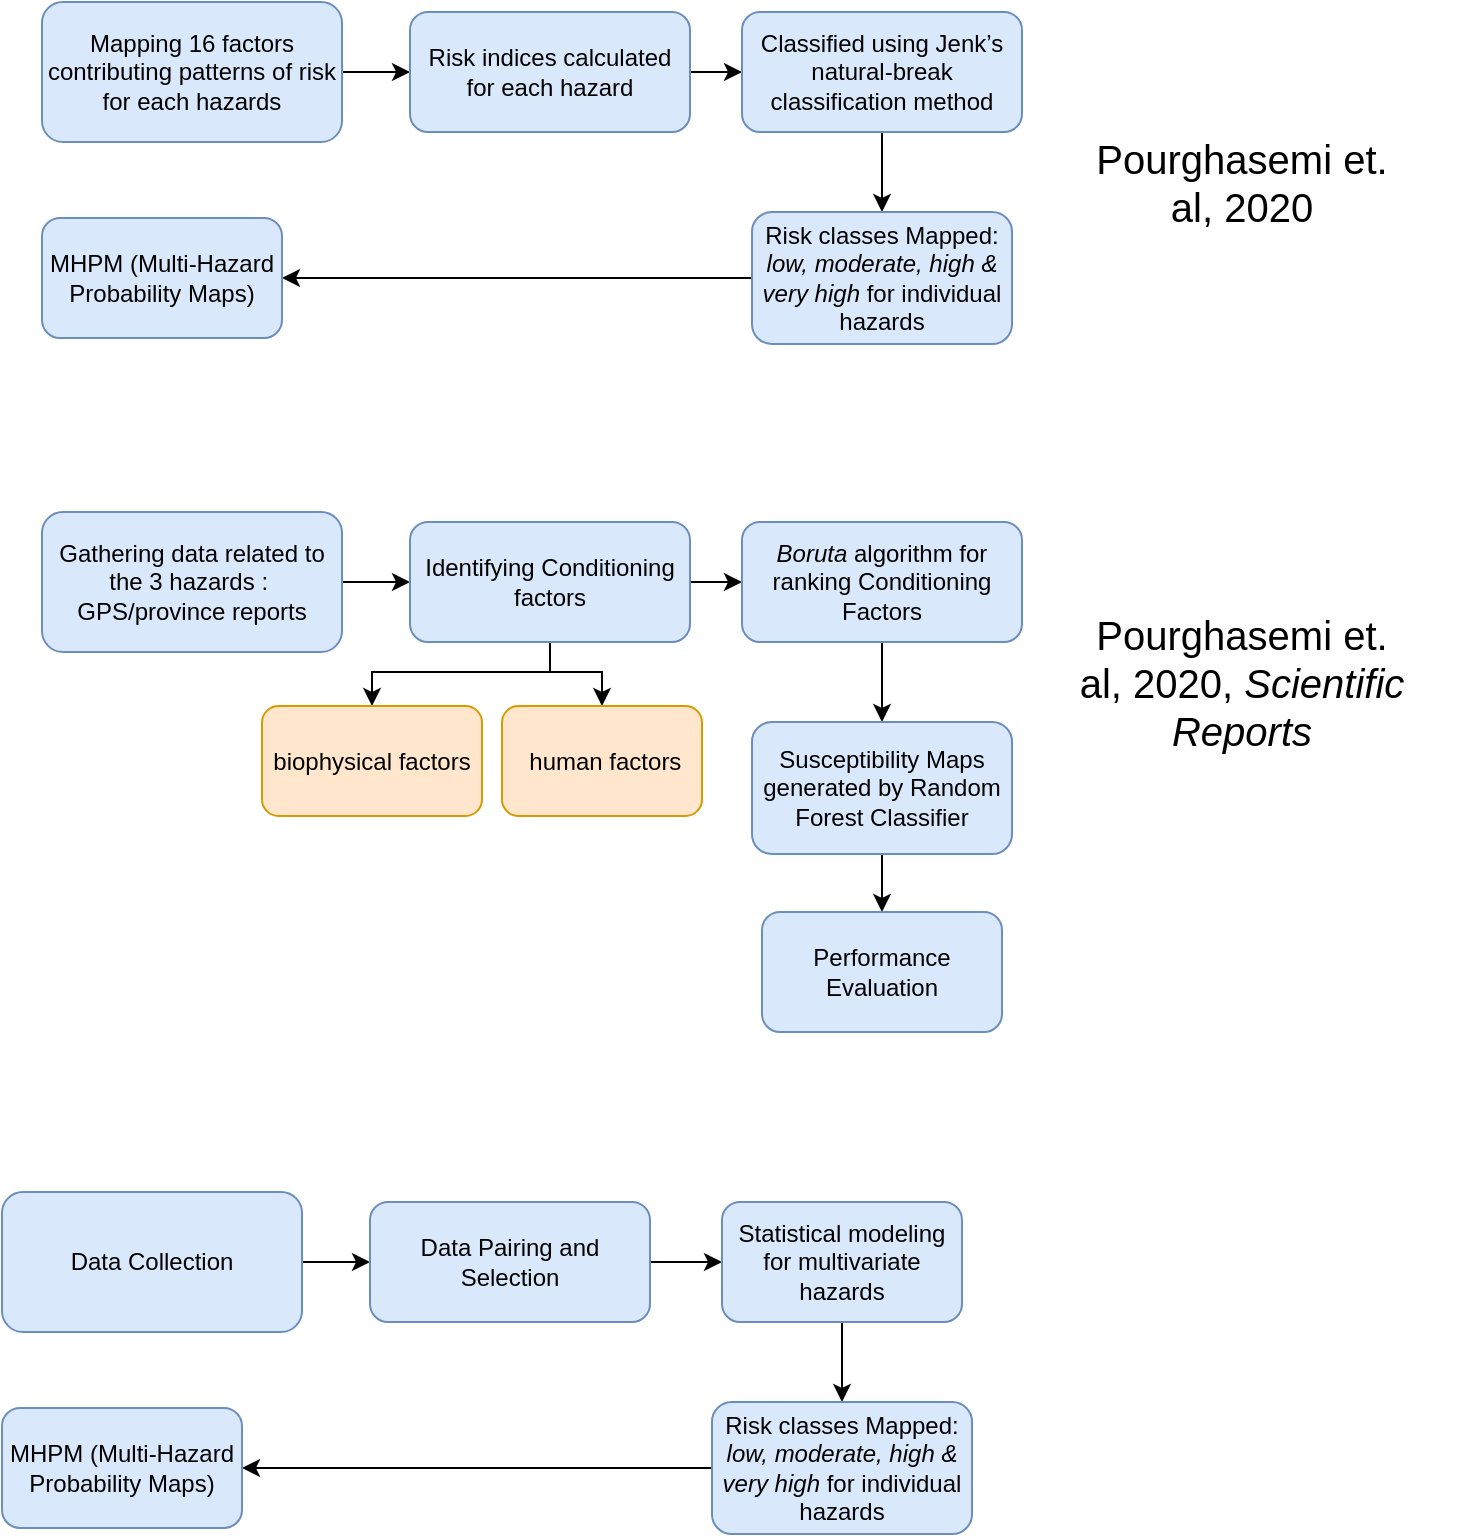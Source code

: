 <mxfile version="24.7.16">
  <diagram id="C5RBs43oDa-KdzZeNtuy" name="Page-1">
    <mxGraphModel dx="234" dy="471" grid="1" gridSize="10" guides="1" tooltips="1" connect="1" arrows="1" fold="1" page="1" pageScale="1" pageWidth="827" pageHeight="1169" math="0" shadow="0">
      <root>
        <mxCell id="WIyWlLk6GJQsqaUBKTNV-0" />
        <mxCell id="WIyWlLk6GJQsqaUBKTNV-1" parent="WIyWlLk6GJQsqaUBKTNV-0" />
        <mxCell id="TH8gpv6u57OxP0Jq2p1X-1" style="edgeStyle=orthogonalEdgeStyle;rounded=0;orthogonalLoop=1;jettySize=auto;html=1;entryX=0;entryY=0.5;entryDx=0;entryDy=0;" edge="1" parent="WIyWlLk6GJQsqaUBKTNV-1" source="WIyWlLk6GJQsqaUBKTNV-3" target="WIyWlLk6GJQsqaUBKTNV-11">
          <mxGeometry relative="1" as="geometry" />
        </mxCell>
        <mxCell id="WIyWlLk6GJQsqaUBKTNV-3" value="Mapping 16 factors contributing patterns of risk for each hazards" style="rounded=1;whiteSpace=wrap;html=1;fontSize=12;glass=0;strokeWidth=1;shadow=0;fillColor=#dae8fc;strokeColor=#6c8ebf;" parent="WIyWlLk6GJQsqaUBKTNV-1" vertex="1">
          <mxGeometry x="160" y="75" width="150" height="70" as="geometry" />
        </mxCell>
        <mxCell id="TH8gpv6u57OxP0Jq2p1X-3" value="" style="edgeStyle=orthogonalEdgeStyle;rounded=0;orthogonalLoop=1;jettySize=auto;html=1;" edge="1" parent="WIyWlLk6GJQsqaUBKTNV-1" source="WIyWlLk6GJQsqaUBKTNV-11" target="TH8gpv6u57OxP0Jq2p1X-2">
          <mxGeometry relative="1" as="geometry" />
        </mxCell>
        <mxCell id="WIyWlLk6GJQsqaUBKTNV-11" value="&lt;div&gt;Risk indices calculated for each hazard&lt;/div&gt;" style="rounded=1;whiteSpace=wrap;html=1;fontSize=12;glass=0;strokeWidth=1;shadow=0;fillColor=#dae8fc;strokeColor=#6c8ebf;" parent="WIyWlLk6GJQsqaUBKTNV-1" vertex="1">
          <mxGeometry x="344" y="80" width="140" height="60" as="geometry" />
        </mxCell>
        <mxCell id="TH8gpv6u57OxP0Jq2p1X-5" value="" style="edgeStyle=orthogonalEdgeStyle;rounded=0;orthogonalLoop=1;jettySize=auto;html=1;" edge="1" parent="WIyWlLk6GJQsqaUBKTNV-1" source="TH8gpv6u57OxP0Jq2p1X-2" target="TH8gpv6u57OxP0Jq2p1X-4">
          <mxGeometry relative="1" as="geometry" />
        </mxCell>
        <mxCell id="TH8gpv6u57OxP0Jq2p1X-2" value="&lt;div&gt;&lt;span style=&quot;background-color: initial;&quot;&gt;Classified using Jenk’s natural-break classification method&lt;/span&gt;&lt;/div&gt;" style="rounded=1;whiteSpace=wrap;html=1;fontSize=12;glass=0;strokeWidth=1;shadow=0;fillColor=#dae8fc;strokeColor=#6c8ebf;" vertex="1" parent="WIyWlLk6GJQsqaUBKTNV-1">
          <mxGeometry x="510" y="80" width="140" height="60" as="geometry" />
        </mxCell>
        <mxCell id="TH8gpv6u57OxP0Jq2p1X-25" value="" style="edgeStyle=orthogonalEdgeStyle;rounded=0;orthogonalLoop=1;jettySize=auto;html=1;" edge="1" parent="WIyWlLk6GJQsqaUBKTNV-1" source="TH8gpv6u57OxP0Jq2p1X-4" target="TH8gpv6u57OxP0Jq2p1X-24">
          <mxGeometry relative="1" as="geometry" />
        </mxCell>
        <mxCell id="TH8gpv6u57OxP0Jq2p1X-4" value="Risk classes Mapped:&lt;div&gt;&lt;i&gt;low,&amp;nbsp;&lt;/i&gt;&lt;span style=&quot;background-color: initial;&quot;&gt;&lt;i&gt;moderate, high &amp;amp; very high &lt;/i&gt;for individual hazards&lt;/span&gt;&lt;/div&gt;" style="whiteSpace=wrap;html=1;rounded=1;glass=0;strokeWidth=1;shadow=0;fillColor=#dae8fc;strokeColor=#6c8ebf;" vertex="1" parent="WIyWlLk6GJQsqaUBKTNV-1">
          <mxGeometry x="515" y="180" width="130" height="66" as="geometry" />
        </mxCell>
        <mxCell id="TH8gpv6u57OxP0Jq2p1X-6" value="&lt;font style=&quot;font-size: 20px;&quot;&gt;Pourghasemi et.&lt;br&gt;al, 2020&lt;/font&gt;" style="text;html=1;align=center;verticalAlign=middle;whiteSpace=wrap;rounded=0;" vertex="1" parent="WIyWlLk6GJQsqaUBKTNV-1">
          <mxGeometry x="670" y="120" width="180" height="90" as="geometry" />
        </mxCell>
        <mxCell id="TH8gpv6u57OxP0Jq2p1X-7" style="edgeStyle=orthogonalEdgeStyle;rounded=0;orthogonalLoop=1;jettySize=auto;html=1;entryX=0;entryY=0.5;entryDx=0;entryDy=0;" edge="1" parent="WIyWlLk6GJQsqaUBKTNV-1" source="TH8gpv6u57OxP0Jq2p1X-8" target="TH8gpv6u57OxP0Jq2p1X-10">
          <mxGeometry relative="1" as="geometry" />
        </mxCell>
        <mxCell id="TH8gpv6u57OxP0Jq2p1X-8" value=" Gathering data related to the 3 hazards :&amp;nbsp;&lt;div&gt;GPS/province reports&lt;/div&gt;" style="rounded=1;whiteSpace=wrap;html=1;fontSize=12;glass=0;strokeWidth=1;shadow=0;fillColor=#dae8fc;strokeColor=#6c8ebf;" vertex="1" parent="WIyWlLk6GJQsqaUBKTNV-1">
          <mxGeometry x="160" y="330" width="150" height="70" as="geometry" />
        </mxCell>
        <mxCell id="TH8gpv6u57OxP0Jq2p1X-9" value="" style="edgeStyle=orthogonalEdgeStyle;rounded=0;orthogonalLoop=1;jettySize=auto;html=1;" edge="1" parent="WIyWlLk6GJQsqaUBKTNV-1" source="TH8gpv6u57OxP0Jq2p1X-10" target="TH8gpv6u57OxP0Jq2p1X-12">
          <mxGeometry relative="1" as="geometry" />
        </mxCell>
        <mxCell id="TH8gpv6u57OxP0Jq2p1X-19" value="" style="edgeStyle=orthogonalEdgeStyle;rounded=0;orthogonalLoop=1;jettySize=auto;html=1;" edge="1" parent="WIyWlLk6GJQsqaUBKTNV-1" source="TH8gpv6u57OxP0Jq2p1X-10" target="TH8gpv6u57OxP0Jq2p1X-15">
          <mxGeometry relative="1" as="geometry">
            <Array as="points">
              <mxPoint x="414" y="410" />
              <mxPoint x="325" y="410" />
            </Array>
          </mxGeometry>
        </mxCell>
        <mxCell id="TH8gpv6u57OxP0Jq2p1X-21" value="" style="edgeStyle=orthogonalEdgeStyle;rounded=0;orthogonalLoop=1;jettySize=auto;html=1;" edge="1" parent="WIyWlLk6GJQsqaUBKTNV-1" source="TH8gpv6u57OxP0Jq2p1X-10" target="TH8gpv6u57OxP0Jq2p1X-20">
          <mxGeometry relative="1" as="geometry">
            <Array as="points">
              <mxPoint x="414" y="410" />
              <mxPoint x="440" y="410" />
            </Array>
          </mxGeometry>
        </mxCell>
        <mxCell id="TH8gpv6u57OxP0Jq2p1X-10" value="&lt;div&gt;Identifying Conditioning factors&lt;/div&gt;" style="rounded=1;whiteSpace=wrap;html=1;fontSize=12;glass=0;strokeWidth=1;shadow=0;fillColor=#dae8fc;strokeColor=#6c8ebf;" vertex="1" parent="WIyWlLk6GJQsqaUBKTNV-1">
          <mxGeometry x="344" y="335" width="140" height="60" as="geometry" />
        </mxCell>
        <mxCell id="TH8gpv6u57OxP0Jq2p1X-11" value="" style="edgeStyle=orthogonalEdgeStyle;rounded=0;orthogonalLoop=1;jettySize=auto;html=1;" edge="1" parent="WIyWlLk6GJQsqaUBKTNV-1" source="TH8gpv6u57OxP0Jq2p1X-12" target="TH8gpv6u57OxP0Jq2p1X-13">
          <mxGeometry relative="1" as="geometry" />
        </mxCell>
        <mxCell id="TH8gpv6u57OxP0Jq2p1X-12" value="&lt;i&gt;Boruta&lt;/i&gt; algorithm for ranking Conditioning Factors" style="rounded=1;whiteSpace=wrap;html=1;fontSize=12;glass=0;strokeWidth=1;shadow=0;fillColor=#dae8fc;strokeColor=#6c8ebf;" vertex="1" parent="WIyWlLk6GJQsqaUBKTNV-1">
          <mxGeometry x="510" y="335" width="140" height="60" as="geometry" />
        </mxCell>
        <mxCell id="TH8gpv6u57OxP0Jq2p1X-27" value="" style="edgeStyle=orthogonalEdgeStyle;rounded=0;orthogonalLoop=1;jettySize=auto;html=1;" edge="1" parent="WIyWlLk6GJQsqaUBKTNV-1" source="TH8gpv6u57OxP0Jq2p1X-13" target="TH8gpv6u57OxP0Jq2p1X-26">
          <mxGeometry relative="1" as="geometry" />
        </mxCell>
        <mxCell id="TH8gpv6u57OxP0Jq2p1X-13" value="Susceptibility Maps generated by Random Forest Classifier" style="whiteSpace=wrap;html=1;rounded=1;glass=0;strokeWidth=1;shadow=0;fillColor=#dae8fc;strokeColor=#6c8ebf;" vertex="1" parent="WIyWlLk6GJQsqaUBKTNV-1">
          <mxGeometry x="515" y="435" width="130" height="66" as="geometry" />
        </mxCell>
        <mxCell id="TH8gpv6u57OxP0Jq2p1X-14" value="&lt;font style=&quot;font-size: 20px;&quot;&gt;Pourghasemi et.&lt;br&gt;al, 2020, &lt;i&gt;Scientific Reports&lt;/i&gt;&lt;/font&gt;" style="text;html=1;align=center;verticalAlign=middle;whiteSpace=wrap;rounded=0;" vertex="1" parent="WIyWlLk6GJQsqaUBKTNV-1">
          <mxGeometry x="650" y="370" width="220" height="90" as="geometry" />
        </mxCell>
        <mxCell id="TH8gpv6u57OxP0Jq2p1X-15" value="&lt;div&gt;biophysical factors&lt;/div&gt;" style="rounded=1;whiteSpace=wrap;html=1;fontSize=12;glass=0;strokeWidth=1;shadow=0;fillColor=#ffe6cc;strokeColor=#d79b00;" vertex="1" parent="WIyWlLk6GJQsqaUBKTNV-1">
          <mxGeometry x="270" y="427" width="110" height="55" as="geometry" />
        </mxCell>
        <mxCell id="TH8gpv6u57OxP0Jq2p1X-20" value="&amp;nbsp;human factors" style="whiteSpace=wrap;html=1;fillColor=#ffe6cc;strokeColor=#d79b00;rounded=1;glass=0;strokeWidth=1;shadow=0;" vertex="1" parent="WIyWlLk6GJQsqaUBKTNV-1">
          <mxGeometry x="390" y="427" width="100" height="55" as="geometry" />
        </mxCell>
        <mxCell id="TH8gpv6u57OxP0Jq2p1X-24" value="MHPM (Multi-Hazard Probability Maps)" style="whiteSpace=wrap;html=1;fillColor=#dae8fc;strokeColor=#6c8ebf;rounded=1;glass=0;strokeWidth=1;shadow=0;" vertex="1" parent="WIyWlLk6GJQsqaUBKTNV-1">
          <mxGeometry x="160" y="183" width="120" height="60" as="geometry" />
        </mxCell>
        <mxCell id="TH8gpv6u57OxP0Jq2p1X-26" value="Performance Evaluation" style="whiteSpace=wrap;html=1;fillColor=#dae8fc;strokeColor=#6c8ebf;rounded=1;glass=0;strokeWidth=1;shadow=0;" vertex="1" parent="WIyWlLk6GJQsqaUBKTNV-1">
          <mxGeometry x="520" y="530" width="120" height="60" as="geometry" />
        </mxCell>
        <mxCell id="TH8gpv6u57OxP0Jq2p1X-28" style="edgeStyle=orthogonalEdgeStyle;rounded=0;orthogonalLoop=1;jettySize=auto;html=1;entryX=0;entryY=0.5;entryDx=0;entryDy=0;" edge="1" parent="WIyWlLk6GJQsqaUBKTNV-1" source="TH8gpv6u57OxP0Jq2p1X-29" target="TH8gpv6u57OxP0Jq2p1X-31">
          <mxGeometry relative="1" as="geometry" />
        </mxCell>
        <mxCell id="TH8gpv6u57OxP0Jq2p1X-29" value="Data Collection" style="rounded=1;whiteSpace=wrap;html=1;fontSize=12;glass=0;strokeWidth=1;shadow=0;fillColor=#dae8fc;strokeColor=#6c8ebf;" vertex="1" parent="WIyWlLk6GJQsqaUBKTNV-1">
          <mxGeometry x="140" y="670" width="150" height="70" as="geometry" />
        </mxCell>
        <mxCell id="TH8gpv6u57OxP0Jq2p1X-30" value="" style="edgeStyle=orthogonalEdgeStyle;rounded=0;orthogonalLoop=1;jettySize=auto;html=1;entryX=0;entryY=0.5;entryDx=0;entryDy=0;" edge="1" parent="WIyWlLk6GJQsqaUBKTNV-1" source="TH8gpv6u57OxP0Jq2p1X-31" target="TH8gpv6u57OxP0Jq2p1X-38">
          <mxGeometry relative="1" as="geometry">
            <mxPoint x="490" y="705" as="targetPoint" />
            <Array as="points">
              <mxPoint x="490" y="705" />
              <mxPoint x="490" y="705" />
            </Array>
          </mxGeometry>
        </mxCell>
        <mxCell id="TH8gpv6u57OxP0Jq2p1X-31" value="&lt;div style=&quot;&quot;&gt;&lt;span style=&quot;&quot;&gt;Data Pairing and Selection&lt;/span&gt;&lt;br&gt;&lt;/div&gt;" style="rounded=1;whiteSpace=wrap;html=1;fontSize=12;glass=0;strokeWidth=1;shadow=0;fillColor=#dae8fc;strokeColor=#6c8ebf;" vertex="1" parent="WIyWlLk6GJQsqaUBKTNV-1">
          <mxGeometry x="324" y="675" width="140" height="60" as="geometry" />
        </mxCell>
        <mxCell id="TH8gpv6u57OxP0Jq2p1X-32" value="" style="edgeStyle=orthogonalEdgeStyle;rounded=0;orthogonalLoop=1;jettySize=auto;html=1;" edge="1" parent="WIyWlLk6GJQsqaUBKTNV-1" target="TH8gpv6u57OxP0Jq2p1X-35">
          <mxGeometry relative="1" as="geometry">
            <mxPoint x="560" y="735" as="sourcePoint" />
            <Array as="points">
              <mxPoint x="560" y="750" />
              <mxPoint x="560" y="750" />
            </Array>
          </mxGeometry>
        </mxCell>
        <mxCell id="TH8gpv6u57OxP0Jq2p1X-34" value="" style="edgeStyle=orthogonalEdgeStyle;rounded=0;orthogonalLoop=1;jettySize=auto;html=1;" edge="1" parent="WIyWlLk6GJQsqaUBKTNV-1" source="TH8gpv6u57OxP0Jq2p1X-35" target="TH8gpv6u57OxP0Jq2p1X-36">
          <mxGeometry relative="1" as="geometry" />
        </mxCell>
        <mxCell id="TH8gpv6u57OxP0Jq2p1X-35" value="Risk classes Mapped:&lt;div&gt;&lt;i&gt;low,&amp;nbsp;&lt;/i&gt;&lt;span style=&quot;background-color: initial;&quot;&gt;&lt;i&gt;moderate, high &amp;amp; very high &lt;/i&gt;for individual hazards&lt;/span&gt;&lt;/div&gt;" style="whiteSpace=wrap;html=1;rounded=1;glass=0;strokeWidth=1;shadow=0;fillColor=#dae8fc;strokeColor=#6c8ebf;" vertex="1" parent="WIyWlLk6GJQsqaUBKTNV-1">
          <mxGeometry x="495" y="775" width="130" height="66" as="geometry" />
        </mxCell>
        <mxCell id="TH8gpv6u57OxP0Jq2p1X-36" value="MHPM (Multi-Hazard Probability Maps)" style="whiteSpace=wrap;html=1;fillColor=#dae8fc;strokeColor=#6c8ebf;rounded=1;glass=0;strokeWidth=1;shadow=0;" vertex="1" parent="WIyWlLk6GJQsqaUBKTNV-1">
          <mxGeometry x="140" y="778" width="120" height="60" as="geometry" />
        </mxCell>
        <mxCell id="TH8gpv6u57OxP0Jq2p1X-38" value="Statistical modeling for multivariate hazards" style="whiteSpace=wrap;html=1;fillColor=#dae8fc;strokeColor=#6c8ebf;rounded=1;glass=0;strokeWidth=1;shadow=0;" vertex="1" parent="WIyWlLk6GJQsqaUBKTNV-1">
          <mxGeometry x="500" y="675" width="120" height="60" as="geometry" />
        </mxCell>
      </root>
    </mxGraphModel>
  </diagram>
</mxfile>
